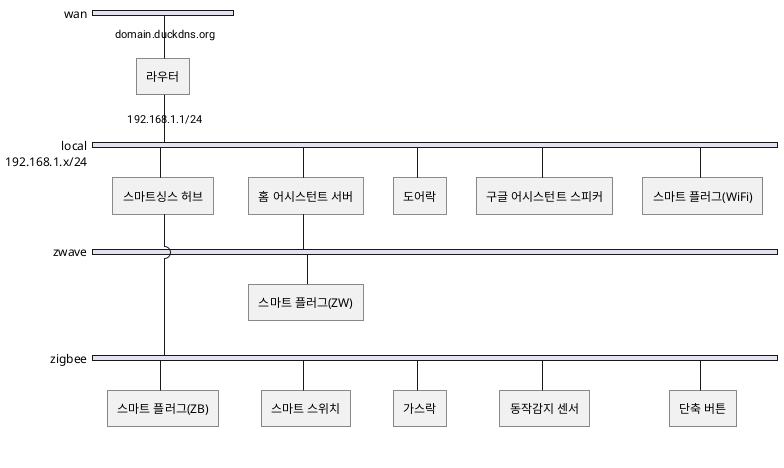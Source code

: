 @startuml
skinparam NodeBackgroundColor red
skinparam classFontSize 10
skinparam ArrowFontName Roboto
nwdiag {
    network wan {
        router [address = "domain.duckdns.org", description = "라우터"]
    }

    network local {
        address = "192.168.1.x/24"
        router [address = "192.168.1.1/24"];
        st_hub [description = "스마트싱스 허브"];
        ha_server [description = "홈 어시스턴트 서버"];
        door_lock [description = "도어락"];
        GA_speakers [description = "구글 어시스턴트 스피커"];
        wifi_plugs [description = "스마트 플러그(WiFi)"];
    }

    network zwave {
        width=full
        ha_server;
        zwave_plugs [description = "스마트 플러그(ZW)"];
    }

    network zigbee {
        width=full
        st_hub;

        zb_plugs [description = "스마트 플러그(ZB)"];
        switches [description = "스마트 스위치"];
        gas_valve [description = "가스락"];
        motion_sensor [description = "동작감지 센서"];
        zb_button [description = "단축 버튼"];
    }
}
@enduml